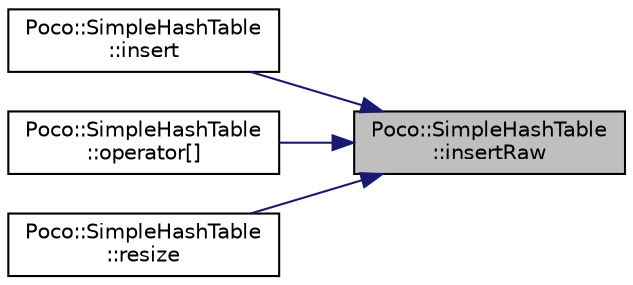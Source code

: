 digraph "Poco::SimpleHashTable::insertRaw"
{
 // LATEX_PDF_SIZE
  edge [fontname="Helvetica",fontsize="10",labelfontname="Helvetica",labelfontsize="10"];
  node [fontname="Helvetica",fontsize="10",shape=record];
  rankdir="RL";
  Node1 [label="Poco::SimpleHashTable\l::insertRaw",height=0.2,width=0.4,color="black", fillcolor="grey75", style="filled", fontcolor="black",tooltip=" "];
  Node1 -> Node2 [dir="back",color="midnightblue",fontsize="10",style="solid"];
  Node2 [label="Poco::SimpleHashTable\l::insert",height=0.2,width=0.4,color="black", fillcolor="white", style="filled",URL="$classPoco_1_1SimpleHashTable.html#a5408e2147e6164a7c682c116a3b3c650",tooltip=" "];
  Node1 -> Node3 [dir="back",color="midnightblue",fontsize="10",style="solid"];
  Node3 [label="Poco::SimpleHashTable\l::operator[]",height=0.2,width=0.4,color="black", fillcolor="white", style="filled",URL="$classPoco_1_1SimpleHashTable.html#acf8a333b81bd1477e3db37d93e5b41d9",tooltip=" "];
  Node1 -> Node4 [dir="back",color="midnightblue",fontsize="10",style="solid"];
  Node4 [label="Poco::SimpleHashTable\l::resize",height=0.2,width=0.4,color="black", fillcolor="white", style="filled",URL="$classPoco_1_1SimpleHashTable.html#a770d3348975c63d5541fc46a2ca52119",tooltip="Resizes the hashtable, rehashes all existing entries. Expensive!"];
}
